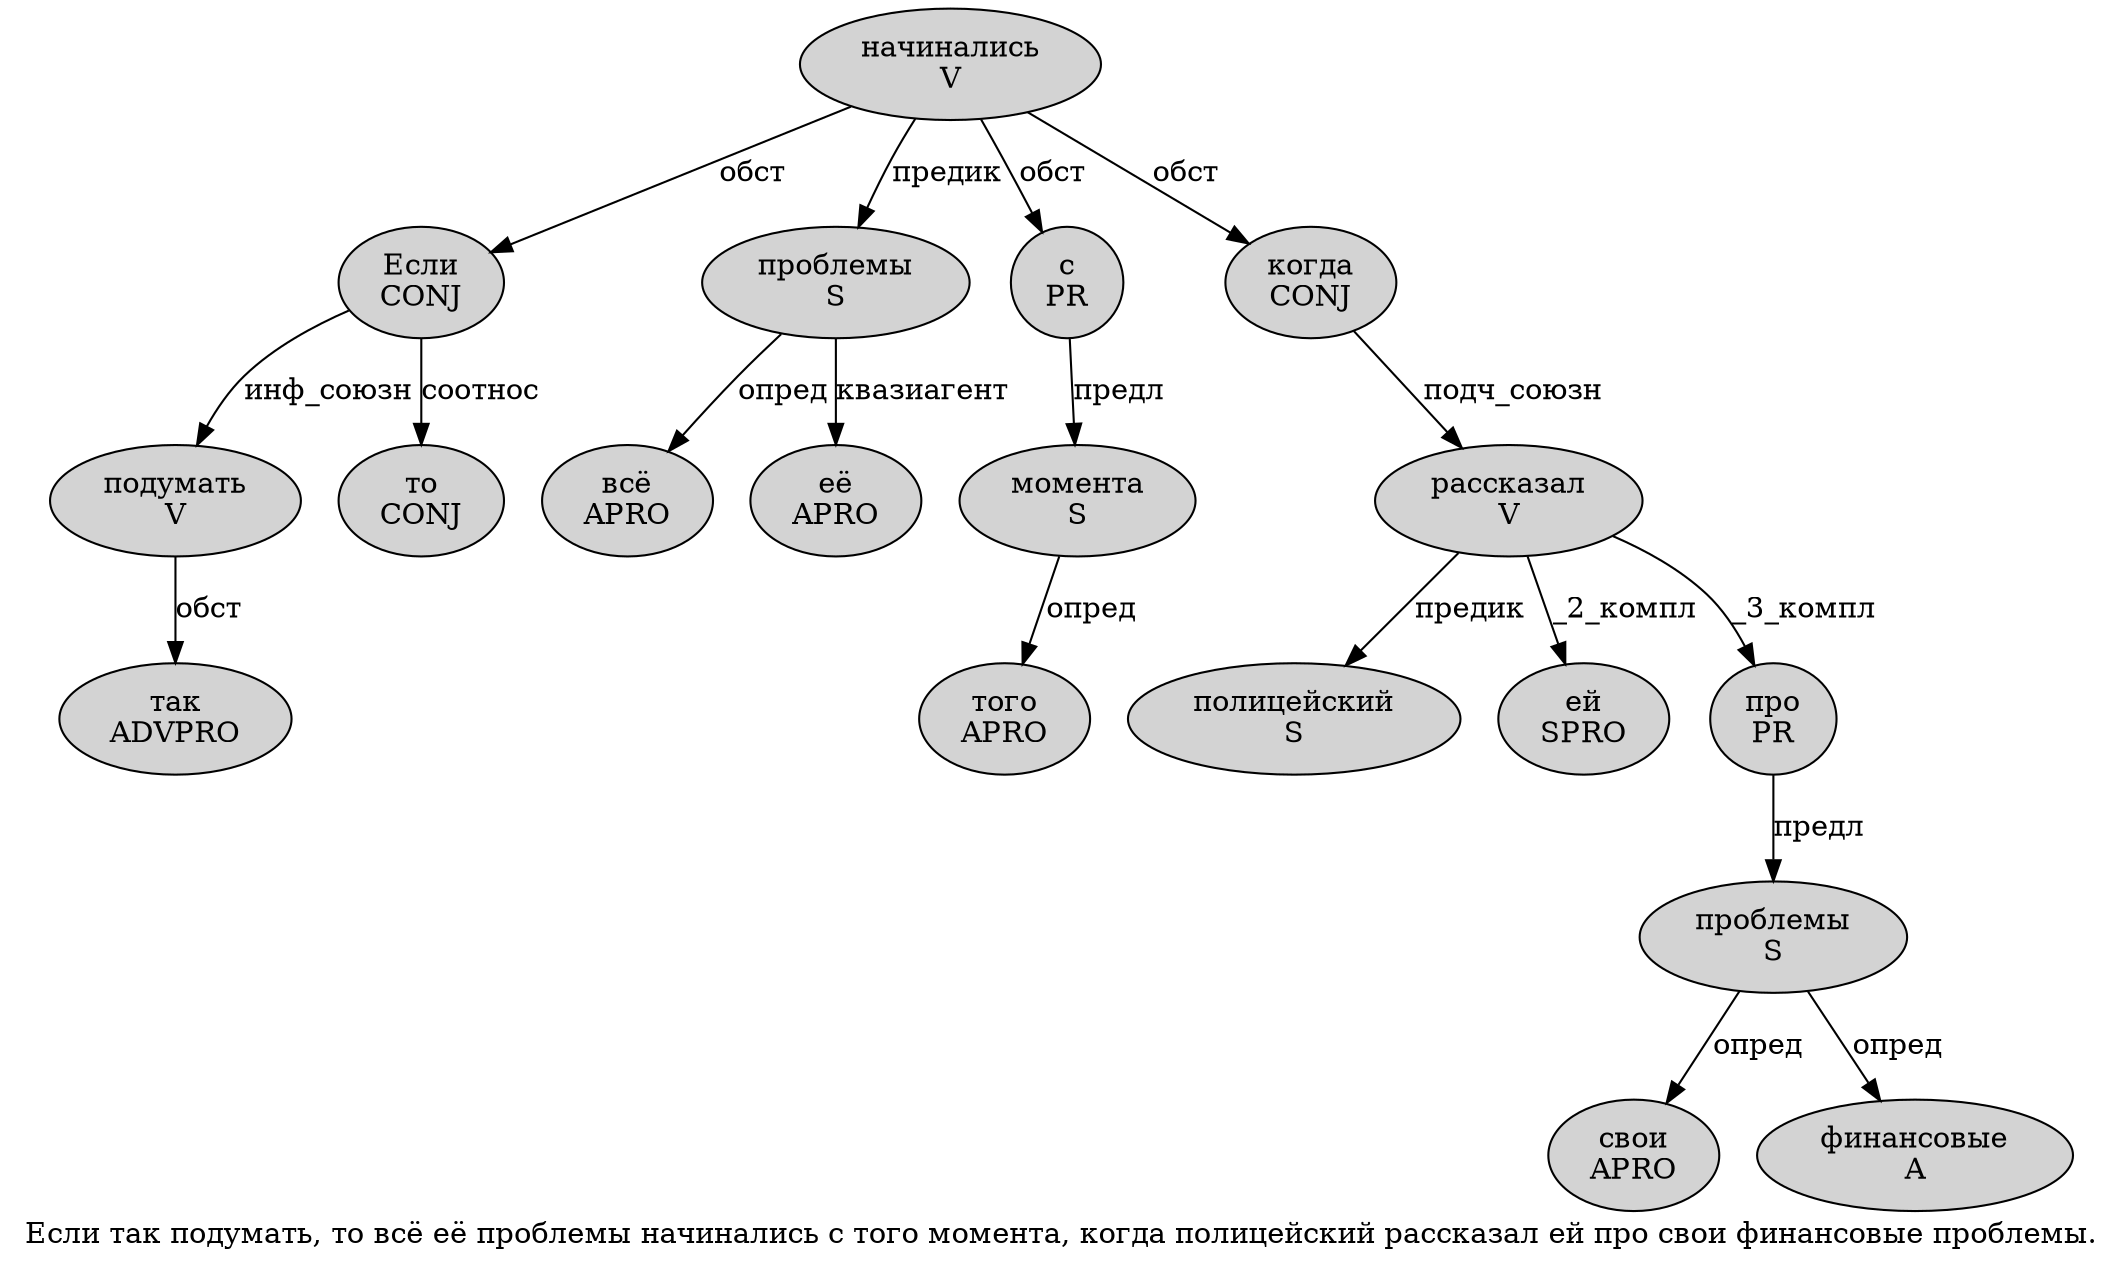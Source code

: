 digraph SENTENCE_647 {
	graph [label="Если так подумать, то всё её проблемы начинались с того момента, когда полицейский рассказал ей про свои финансовые проблемы."]
	node [style=filled]
		0 [label="Если
CONJ" color="" fillcolor=lightgray penwidth=1 shape=ellipse]
		1 [label="так
ADVPRO" color="" fillcolor=lightgray penwidth=1 shape=ellipse]
		2 [label="подумать
V" color="" fillcolor=lightgray penwidth=1 shape=ellipse]
		4 [label="то
CONJ" color="" fillcolor=lightgray penwidth=1 shape=ellipse]
		5 [label="всё
APRO" color="" fillcolor=lightgray penwidth=1 shape=ellipse]
		6 [label="её
APRO" color="" fillcolor=lightgray penwidth=1 shape=ellipse]
		7 [label="проблемы
S" color="" fillcolor=lightgray penwidth=1 shape=ellipse]
		8 [label="начинались
V" color="" fillcolor=lightgray penwidth=1 shape=ellipse]
		9 [label="с
PR" color="" fillcolor=lightgray penwidth=1 shape=ellipse]
		10 [label="того
APRO" color="" fillcolor=lightgray penwidth=1 shape=ellipse]
		11 [label="момента
S" color="" fillcolor=lightgray penwidth=1 shape=ellipse]
		13 [label="когда
CONJ" color="" fillcolor=lightgray penwidth=1 shape=ellipse]
		14 [label="полицейский
S" color="" fillcolor=lightgray penwidth=1 shape=ellipse]
		15 [label="рассказал
V" color="" fillcolor=lightgray penwidth=1 shape=ellipse]
		16 [label="ей
SPRO" color="" fillcolor=lightgray penwidth=1 shape=ellipse]
		17 [label="про
PR" color="" fillcolor=lightgray penwidth=1 shape=ellipse]
		18 [label="свои
APRO" color="" fillcolor=lightgray penwidth=1 shape=ellipse]
		19 [label="финансовые
A" color="" fillcolor=lightgray penwidth=1 shape=ellipse]
		20 [label="проблемы
S" color="" fillcolor=lightgray penwidth=1 shape=ellipse]
			17 -> 20 [label="предл"]
			11 -> 10 [label="опред"]
			15 -> 14 [label="предик"]
			15 -> 16 [label="_2_компл"]
			15 -> 17 [label="_3_компл"]
			9 -> 11 [label="предл"]
			7 -> 5 [label="опред"]
			7 -> 6 [label="квазиагент"]
			0 -> 2 [label="инф_союзн"]
			0 -> 4 [label="соотнос"]
			2 -> 1 [label="обст"]
			13 -> 15 [label="подч_союзн"]
			8 -> 0 [label="обст"]
			8 -> 7 [label="предик"]
			8 -> 9 [label="обст"]
			8 -> 13 [label="обст"]
			20 -> 18 [label="опред"]
			20 -> 19 [label="опред"]
}